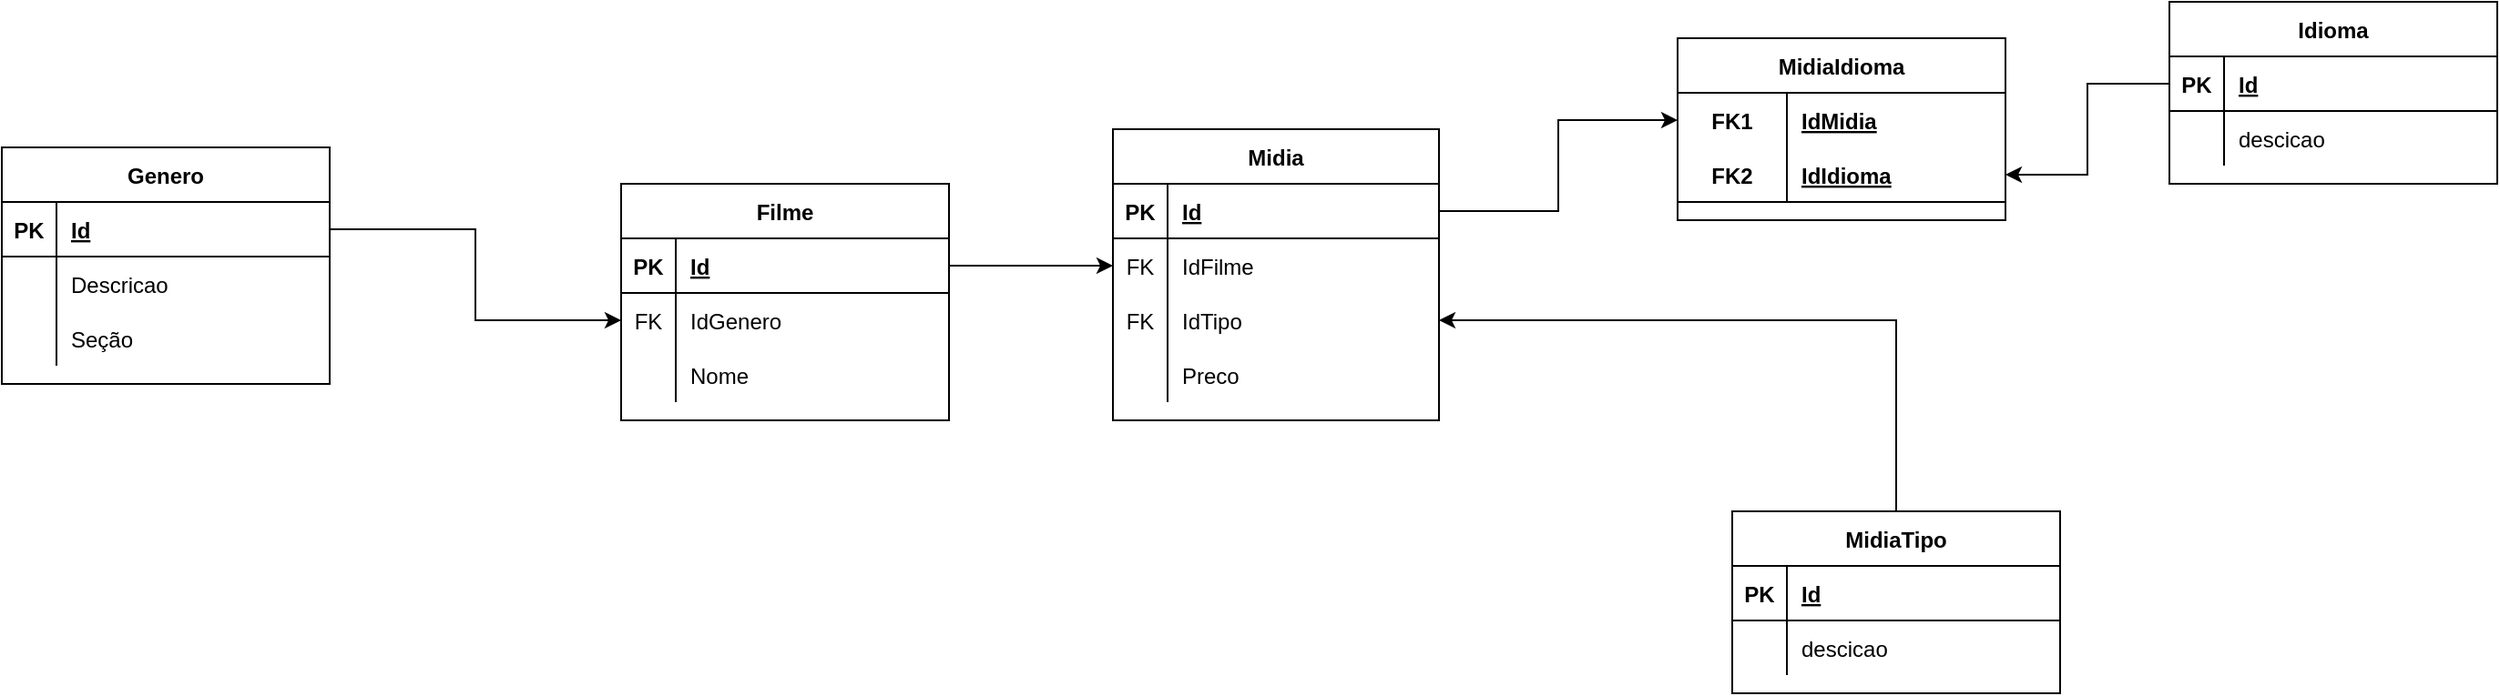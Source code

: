 <mxfile version="20.2.8" type="github">
  <diagram id="R2lEEEUBdFMjLlhIrx00" name="Page-1">
    <mxGraphModel dx="2317" dy="578" grid="1" gridSize="10" guides="1" tooltips="1" connect="1" arrows="1" fold="1" page="1" pageScale="1" pageWidth="850" pageHeight="1100" math="0" shadow="0" extFonts="Permanent Marker^https://fonts.googleapis.com/css?family=Permanent+Marker">
      <root>
        <mxCell id="0" />
        <mxCell id="1" parent="0" />
        <mxCell id="kWvHcHH5tB47yWkNWFi0-1" value="Filme" style="shape=table;startSize=30;container=1;collapsible=1;childLayout=tableLayout;fixedRows=1;rowLines=0;fontStyle=1;align=center;resizeLast=1;" vertex="1" parent="1">
          <mxGeometry x="240" y="160" width="180" height="130" as="geometry" />
        </mxCell>
        <mxCell id="kWvHcHH5tB47yWkNWFi0-2" value="" style="shape=tableRow;horizontal=0;startSize=0;swimlaneHead=0;swimlaneBody=0;fillColor=none;collapsible=0;dropTarget=0;points=[[0,0.5],[1,0.5]];portConstraint=eastwest;top=0;left=0;right=0;bottom=1;" vertex="1" parent="kWvHcHH5tB47yWkNWFi0-1">
          <mxGeometry y="30" width="180" height="30" as="geometry" />
        </mxCell>
        <mxCell id="kWvHcHH5tB47yWkNWFi0-3" value="PK" style="shape=partialRectangle;connectable=0;fillColor=none;top=0;left=0;bottom=0;right=0;fontStyle=1;overflow=hidden;" vertex="1" parent="kWvHcHH5tB47yWkNWFi0-2">
          <mxGeometry width="30" height="30" as="geometry">
            <mxRectangle width="30" height="30" as="alternateBounds" />
          </mxGeometry>
        </mxCell>
        <mxCell id="kWvHcHH5tB47yWkNWFi0-4" value="Id" style="shape=partialRectangle;connectable=0;fillColor=none;top=0;left=0;bottom=0;right=0;align=left;spacingLeft=6;fontStyle=5;overflow=hidden;" vertex="1" parent="kWvHcHH5tB47yWkNWFi0-2">
          <mxGeometry x="30" width="150" height="30" as="geometry">
            <mxRectangle width="150" height="30" as="alternateBounds" />
          </mxGeometry>
        </mxCell>
        <mxCell id="kWvHcHH5tB47yWkNWFi0-8" value="" style="shape=tableRow;horizontal=0;startSize=0;swimlaneHead=0;swimlaneBody=0;fillColor=none;collapsible=0;dropTarget=0;points=[[0,0.5],[1,0.5]];portConstraint=eastwest;top=0;left=0;right=0;bottom=0;" vertex="1" parent="kWvHcHH5tB47yWkNWFi0-1">
          <mxGeometry y="60" width="180" height="30" as="geometry" />
        </mxCell>
        <mxCell id="kWvHcHH5tB47yWkNWFi0-9" value="FK" style="shape=partialRectangle;connectable=0;fillColor=none;top=0;left=0;bottom=0;right=0;editable=1;overflow=hidden;" vertex="1" parent="kWvHcHH5tB47yWkNWFi0-8">
          <mxGeometry width="30" height="30" as="geometry">
            <mxRectangle width="30" height="30" as="alternateBounds" />
          </mxGeometry>
        </mxCell>
        <mxCell id="kWvHcHH5tB47yWkNWFi0-10" value="IdGenero" style="shape=partialRectangle;connectable=0;fillColor=none;top=0;left=0;bottom=0;right=0;align=left;spacingLeft=6;overflow=hidden;" vertex="1" parent="kWvHcHH5tB47yWkNWFi0-8">
          <mxGeometry x="30" width="150" height="30" as="geometry">
            <mxRectangle width="150" height="30" as="alternateBounds" />
          </mxGeometry>
        </mxCell>
        <mxCell id="kWvHcHH5tB47yWkNWFi0-5" value="" style="shape=tableRow;horizontal=0;startSize=0;swimlaneHead=0;swimlaneBody=0;fillColor=none;collapsible=0;dropTarget=0;points=[[0,0.5],[1,0.5]];portConstraint=eastwest;top=0;left=0;right=0;bottom=0;" vertex="1" parent="kWvHcHH5tB47yWkNWFi0-1">
          <mxGeometry y="90" width="180" height="30" as="geometry" />
        </mxCell>
        <mxCell id="kWvHcHH5tB47yWkNWFi0-6" value="" style="shape=partialRectangle;connectable=0;fillColor=none;top=0;left=0;bottom=0;right=0;editable=1;overflow=hidden;" vertex="1" parent="kWvHcHH5tB47yWkNWFi0-5">
          <mxGeometry width="30" height="30" as="geometry">
            <mxRectangle width="30" height="30" as="alternateBounds" />
          </mxGeometry>
        </mxCell>
        <mxCell id="kWvHcHH5tB47yWkNWFi0-7" value="Nome" style="shape=partialRectangle;connectable=0;fillColor=none;top=0;left=0;bottom=0;right=0;align=left;spacingLeft=6;overflow=hidden;" vertex="1" parent="kWvHcHH5tB47yWkNWFi0-5">
          <mxGeometry x="30" width="150" height="30" as="geometry">
            <mxRectangle width="150" height="30" as="alternateBounds" />
          </mxGeometry>
        </mxCell>
        <mxCell id="kWvHcHH5tB47yWkNWFi0-14" value="Midia" style="shape=table;startSize=30;container=1;collapsible=1;childLayout=tableLayout;fixedRows=1;rowLines=0;fontStyle=1;align=center;resizeLast=1;" vertex="1" parent="1">
          <mxGeometry x="510" y="130" width="179" height="160" as="geometry" />
        </mxCell>
        <mxCell id="kWvHcHH5tB47yWkNWFi0-15" value="" style="shape=tableRow;horizontal=0;startSize=0;swimlaneHead=0;swimlaneBody=0;fillColor=none;collapsible=0;dropTarget=0;points=[[0,0.5],[1,0.5]];portConstraint=eastwest;top=0;left=0;right=0;bottom=1;" vertex="1" parent="kWvHcHH5tB47yWkNWFi0-14">
          <mxGeometry y="30" width="179" height="30" as="geometry" />
        </mxCell>
        <mxCell id="kWvHcHH5tB47yWkNWFi0-16" value="PK" style="shape=partialRectangle;connectable=0;fillColor=none;top=0;left=0;bottom=0;right=0;fontStyle=1;overflow=hidden;" vertex="1" parent="kWvHcHH5tB47yWkNWFi0-15">
          <mxGeometry width="30" height="30" as="geometry">
            <mxRectangle width="30" height="30" as="alternateBounds" />
          </mxGeometry>
        </mxCell>
        <mxCell id="kWvHcHH5tB47yWkNWFi0-17" value="Id" style="shape=partialRectangle;connectable=0;fillColor=none;top=0;left=0;bottom=0;right=0;align=left;spacingLeft=6;fontStyle=5;overflow=hidden;" vertex="1" parent="kWvHcHH5tB47yWkNWFi0-15">
          <mxGeometry x="30" width="149" height="30" as="geometry">
            <mxRectangle width="149" height="30" as="alternateBounds" />
          </mxGeometry>
        </mxCell>
        <mxCell id="kWvHcHH5tB47yWkNWFi0-34" value="" style="shape=tableRow;horizontal=0;startSize=0;swimlaneHead=0;swimlaneBody=0;fillColor=none;collapsible=0;dropTarget=0;points=[[0,0.5],[1,0.5]];portConstraint=eastwest;top=0;left=0;right=0;bottom=0;fontSize=12;" vertex="1" parent="kWvHcHH5tB47yWkNWFi0-14">
          <mxGeometry y="60" width="179" height="30" as="geometry" />
        </mxCell>
        <mxCell id="kWvHcHH5tB47yWkNWFi0-35" value="FK" style="shape=partialRectangle;connectable=0;fillColor=none;top=0;left=0;bottom=0;right=0;fontStyle=0;overflow=hidden;fontSize=12;" vertex="1" parent="kWvHcHH5tB47yWkNWFi0-34">
          <mxGeometry width="30" height="30" as="geometry">
            <mxRectangle width="30" height="30" as="alternateBounds" />
          </mxGeometry>
        </mxCell>
        <mxCell id="kWvHcHH5tB47yWkNWFi0-36" value="IdFilme" style="shape=partialRectangle;connectable=0;fillColor=none;top=0;left=0;bottom=0;right=0;align=left;spacingLeft=6;fontStyle=0;overflow=hidden;fontSize=12;" vertex="1" parent="kWvHcHH5tB47yWkNWFi0-34">
          <mxGeometry x="30" width="149" height="30" as="geometry">
            <mxRectangle width="149" height="30" as="alternateBounds" />
          </mxGeometry>
        </mxCell>
        <mxCell id="kWvHcHH5tB47yWkNWFi0-21" value="" style="shape=tableRow;horizontal=0;startSize=0;swimlaneHead=0;swimlaneBody=0;fillColor=none;collapsible=0;dropTarget=0;points=[[0,0.5],[1,0.5]];portConstraint=eastwest;top=0;left=0;right=0;bottom=0;" vertex="1" parent="kWvHcHH5tB47yWkNWFi0-14">
          <mxGeometry y="90" width="179" height="30" as="geometry" />
        </mxCell>
        <mxCell id="kWvHcHH5tB47yWkNWFi0-22" value="FK" style="shape=partialRectangle;connectable=0;fillColor=none;top=0;left=0;bottom=0;right=0;editable=1;overflow=hidden;" vertex="1" parent="kWvHcHH5tB47yWkNWFi0-21">
          <mxGeometry width="30" height="30" as="geometry">
            <mxRectangle width="30" height="30" as="alternateBounds" />
          </mxGeometry>
        </mxCell>
        <mxCell id="kWvHcHH5tB47yWkNWFi0-23" value="IdTipo" style="shape=partialRectangle;connectable=0;fillColor=none;top=0;left=0;bottom=0;right=0;align=left;spacingLeft=6;overflow=hidden;" vertex="1" parent="kWvHcHH5tB47yWkNWFi0-21">
          <mxGeometry x="30" width="149" height="30" as="geometry">
            <mxRectangle width="149" height="30" as="alternateBounds" />
          </mxGeometry>
        </mxCell>
        <mxCell id="kWvHcHH5tB47yWkNWFi0-31" value="" style="shape=tableRow;horizontal=0;startSize=0;swimlaneHead=0;swimlaneBody=0;fillColor=none;collapsible=0;dropTarget=0;points=[[0,0.5],[1,0.5]];portConstraint=eastwest;top=0;left=0;right=0;bottom=0;fontSize=12;" vertex="1" parent="kWvHcHH5tB47yWkNWFi0-14">
          <mxGeometry y="120" width="179" height="30" as="geometry" />
        </mxCell>
        <mxCell id="kWvHcHH5tB47yWkNWFi0-32" value="" style="shape=partialRectangle;connectable=0;fillColor=none;top=0;left=0;bottom=0;right=0;editable=1;overflow=hidden;fontSize=12;" vertex="1" parent="kWvHcHH5tB47yWkNWFi0-31">
          <mxGeometry width="30" height="30" as="geometry">
            <mxRectangle width="30" height="30" as="alternateBounds" />
          </mxGeometry>
        </mxCell>
        <mxCell id="kWvHcHH5tB47yWkNWFi0-33" value="Preco" style="shape=partialRectangle;connectable=0;fillColor=none;top=0;left=0;bottom=0;right=0;align=left;spacingLeft=6;overflow=hidden;fontSize=12;" vertex="1" parent="kWvHcHH5tB47yWkNWFi0-31">
          <mxGeometry x="30" width="149" height="30" as="geometry">
            <mxRectangle width="149" height="30" as="alternateBounds" />
          </mxGeometry>
        </mxCell>
        <mxCell id="kWvHcHH5tB47yWkNWFi0-37" style="edgeStyle=orthogonalEdgeStyle;rounded=0;orthogonalLoop=1;jettySize=auto;html=1;entryX=0;entryY=0.5;entryDx=0;entryDy=0;fontSize=12;" edge="1" parent="1" source="kWvHcHH5tB47yWkNWFi0-2" target="kWvHcHH5tB47yWkNWFi0-34">
          <mxGeometry relative="1" as="geometry" />
        </mxCell>
        <mxCell id="kWvHcHH5tB47yWkNWFi0-66" value="Idioma" style="shape=table;startSize=30;container=1;collapsible=1;childLayout=tableLayout;fixedRows=1;rowLines=0;fontStyle=1;align=center;resizeLast=1;fontSize=12;" vertex="1" parent="1">
          <mxGeometry x="1090" y="60" width="180" height="100" as="geometry" />
        </mxCell>
        <mxCell id="kWvHcHH5tB47yWkNWFi0-67" value="" style="shape=tableRow;horizontal=0;startSize=0;swimlaneHead=0;swimlaneBody=0;fillColor=none;collapsible=0;dropTarget=0;points=[[0,0.5],[1,0.5]];portConstraint=eastwest;top=0;left=0;right=0;bottom=1;fontSize=12;" vertex="1" parent="kWvHcHH5tB47yWkNWFi0-66">
          <mxGeometry y="30" width="180" height="30" as="geometry" />
        </mxCell>
        <mxCell id="kWvHcHH5tB47yWkNWFi0-68" value="PK" style="shape=partialRectangle;connectable=0;fillColor=none;top=0;left=0;bottom=0;right=0;fontStyle=1;overflow=hidden;fontSize=12;" vertex="1" parent="kWvHcHH5tB47yWkNWFi0-67">
          <mxGeometry width="30" height="30" as="geometry">
            <mxRectangle width="30" height="30" as="alternateBounds" />
          </mxGeometry>
        </mxCell>
        <mxCell id="kWvHcHH5tB47yWkNWFi0-69" value="Id" style="shape=partialRectangle;connectable=0;fillColor=none;top=0;left=0;bottom=0;right=0;align=left;spacingLeft=6;fontStyle=5;overflow=hidden;fontSize=12;" vertex="1" parent="kWvHcHH5tB47yWkNWFi0-67">
          <mxGeometry x="30" width="150" height="30" as="geometry">
            <mxRectangle width="150" height="30" as="alternateBounds" />
          </mxGeometry>
        </mxCell>
        <mxCell id="kWvHcHH5tB47yWkNWFi0-70" value="" style="shape=tableRow;horizontal=0;startSize=0;swimlaneHead=0;swimlaneBody=0;fillColor=none;collapsible=0;dropTarget=0;points=[[0,0.5],[1,0.5]];portConstraint=eastwest;top=0;left=0;right=0;bottom=0;fontSize=12;" vertex="1" parent="kWvHcHH5tB47yWkNWFi0-66">
          <mxGeometry y="60" width="180" height="30" as="geometry" />
        </mxCell>
        <mxCell id="kWvHcHH5tB47yWkNWFi0-71" value="" style="shape=partialRectangle;connectable=0;fillColor=none;top=0;left=0;bottom=0;right=0;editable=1;overflow=hidden;fontSize=12;" vertex="1" parent="kWvHcHH5tB47yWkNWFi0-70">
          <mxGeometry width="30" height="30" as="geometry">
            <mxRectangle width="30" height="30" as="alternateBounds" />
          </mxGeometry>
        </mxCell>
        <mxCell id="kWvHcHH5tB47yWkNWFi0-72" value="descicao" style="shape=partialRectangle;connectable=0;fillColor=none;top=0;left=0;bottom=0;right=0;align=left;spacingLeft=6;overflow=hidden;fontSize=12;" vertex="1" parent="kWvHcHH5tB47yWkNWFi0-70">
          <mxGeometry x="30" width="150" height="30" as="geometry">
            <mxRectangle width="150" height="30" as="alternateBounds" />
          </mxGeometry>
        </mxCell>
        <mxCell id="kWvHcHH5tB47yWkNWFi0-102" style="edgeStyle=orthogonalEdgeStyle;rounded=0;orthogonalLoop=1;jettySize=auto;html=1;entryX=1;entryY=0.5;entryDx=0;entryDy=0;fontSize=12;" edge="1" parent="1" source="kWvHcHH5tB47yWkNWFi0-80" target="kWvHcHH5tB47yWkNWFi0-21">
          <mxGeometry relative="1" as="geometry" />
        </mxCell>
        <mxCell id="kWvHcHH5tB47yWkNWFi0-80" value="MidiaTipo" style="shape=table;startSize=30;container=1;collapsible=1;childLayout=tableLayout;fixedRows=1;rowLines=0;fontStyle=1;align=center;resizeLast=1;fontSize=12;" vertex="1" parent="1">
          <mxGeometry x="850" y="340" width="180" height="100" as="geometry" />
        </mxCell>
        <mxCell id="kWvHcHH5tB47yWkNWFi0-81" value="" style="shape=tableRow;horizontal=0;startSize=0;swimlaneHead=0;swimlaneBody=0;fillColor=none;collapsible=0;dropTarget=0;points=[[0,0.5],[1,0.5]];portConstraint=eastwest;top=0;left=0;right=0;bottom=1;fontSize=12;" vertex="1" parent="kWvHcHH5tB47yWkNWFi0-80">
          <mxGeometry y="30" width="180" height="30" as="geometry" />
        </mxCell>
        <mxCell id="kWvHcHH5tB47yWkNWFi0-82" value="PK" style="shape=partialRectangle;connectable=0;fillColor=none;top=0;left=0;bottom=0;right=0;fontStyle=1;overflow=hidden;fontSize=12;" vertex="1" parent="kWvHcHH5tB47yWkNWFi0-81">
          <mxGeometry width="30" height="30" as="geometry">
            <mxRectangle width="30" height="30" as="alternateBounds" />
          </mxGeometry>
        </mxCell>
        <mxCell id="kWvHcHH5tB47yWkNWFi0-83" value="Id" style="shape=partialRectangle;connectable=0;fillColor=none;top=0;left=0;bottom=0;right=0;align=left;spacingLeft=6;fontStyle=5;overflow=hidden;fontSize=12;" vertex="1" parent="kWvHcHH5tB47yWkNWFi0-81">
          <mxGeometry x="30" width="150" height="30" as="geometry">
            <mxRectangle width="150" height="30" as="alternateBounds" />
          </mxGeometry>
        </mxCell>
        <mxCell id="kWvHcHH5tB47yWkNWFi0-84" value="" style="shape=tableRow;horizontal=0;startSize=0;swimlaneHead=0;swimlaneBody=0;fillColor=none;collapsible=0;dropTarget=0;points=[[0,0.5],[1,0.5]];portConstraint=eastwest;top=0;left=0;right=0;bottom=0;fontSize=12;" vertex="1" parent="kWvHcHH5tB47yWkNWFi0-80">
          <mxGeometry y="60" width="180" height="30" as="geometry" />
        </mxCell>
        <mxCell id="kWvHcHH5tB47yWkNWFi0-85" value="" style="shape=partialRectangle;connectable=0;fillColor=none;top=0;left=0;bottom=0;right=0;editable=1;overflow=hidden;fontSize=12;" vertex="1" parent="kWvHcHH5tB47yWkNWFi0-84">
          <mxGeometry width="30" height="30" as="geometry">
            <mxRectangle width="30" height="30" as="alternateBounds" />
          </mxGeometry>
        </mxCell>
        <mxCell id="kWvHcHH5tB47yWkNWFi0-86" value="descicao" style="shape=partialRectangle;connectable=0;fillColor=none;top=0;left=0;bottom=0;right=0;align=left;spacingLeft=6;overflow=hidden;fontSize=12;" vertex="1" parent="kWvHcHH5tB47yWkNWFi0-84">
          <mxGeometry x="30" width="150" height="30" as="geometry">
            <mxRectangle width="150" height="30" as="alternateBounds" />
          </mxGeometry>
        </mxCell>
        <mxCell id="kWvHcHH5tB47yWkNWFi0-87" value="MidiaIdioma" style="shape=table;startSize=30;container=1;collapsible=1;childLayout=tableLayout;fixedRows=1;rowLines=0;fontStyle=1;align=center;resizeLast=1;fontSize=12;" vertex="1" parent="1">
          <mxGeometry x="820" y="80" width="180" height="100" as="geometry" />
        </mxCell>
        <mxCell id="kWvHcHH5tB47yWkNWFi0-88" value="" style="shape=tableRow;horizontal=0;startSize=0;swimlaneHead=0;swimlaneBody=0;fillColor=none;collapsible=0;dropTarget=0;points=[[0,0.5],[1,0.5]];portConstraint=eastwest;top=0;left=0;right=0;bottom=0;fontSize=12;" vertex="1" parent="kWvHcHH5tB47yWkNWFi0-87">
          <mxGeometry y="30" width="180" height="30" as="geometry" />
        </mxCell>
        <mxCell id="kWvHcHH5tB47yWkNWFi0-89" value="FK1" style="shape=partialRectangle;connectable=0;fillColor=none;top=0;left=0;bottom=0;right=0;fontStyle=1;overflow=hidden;fontSize=12;" vertex="1" parent="kWvHcHH5tB47yWkNWFi0-88">
          <mxGeometry width="60" height="30" as="geometry">
            <mxRectangle width="60" height="30" as="alternateBounds" />
          </mxGeometry>
        </mxCell>
        <mxCell id="kWvHcHH5tB47yWkNWFi0-90" value="IdMidia" style="shape=partialRectangle;connectable=0;fillColor=none;top=0;left=0;bottom=0;right=0;align=left;spacingLeft=6;fontStyle=5;overflow=hidden;fontSize=12;" vertex="1" parent="kWvHcHH5tB47yWkNWFi0-88">
          <mxGeometry x="60" width="120" height="30" as="geometry">
            <mxRectangle width="120" height="30" as="alternateBounds" />
          </mxGeometry>
        </mxCell>
        <mxCell id="kWvHcHH5tB47yWkNWFi0-91" value="" style="shape=tableRow;horizontal=0;startSize=0;swimlaneHead=0;swimlaneBody=0;fillColor=none;collapsible=0;dropTarget=0;points=[[0,0.5],[1,0.5]];portConstraint=eastwest;top=0;left=0;right=0;bottom=1;fontSize=12;" vertex="1" parent="kWvHcHH5tB47yWkNWFi0-87">
          <mxGeometry y="60" width="180" height="30" as="geometry" />
        </mxCell>
        <mxCell id="kWvHcHH5tB47yWkNWFi0-92" value="FK2" style="shape=partialRectangle;connectable=0;fillColor=none;top=0;left=0;bottom=0;right=0;fontStyle=1;overflow=hidden;fontSize=12;" vertex="1" parent="kWvHcHH5tB47yWkNWFi0-91">
          <mxGeometry width="60" height="30" as="geometry">
            <mxRectangle width="60" height="30" as="alternateBounds" />
          </mxGeometry>
        </mxCell>
        <mxCell id="kWvHcHH5tB47yWkNWFi0-93" value="IdIdioma" style="shape=partialRectangle;connectable=0;fillColor=none;top=0;left=0;bottom=0;right=0;align=left;spacingLeft=6;fontStyle=5;overflow=hidden;fontSize=12;" vertex="1" parent="kWvHcHH5tB47yWkNWFi0-91">
          <mxGeometry x="60" width="120" height="30" as="geometry">
            <mxRectangle width="120" height="30" as="alternateBounds" />
          </mxGeometry>
        </mxCell>
        <mxCell id="kWvHcHH5tB47yWkNWFi0-100" style="edgeStyle=orthogonalEdgeStyle;rounded=0;orthogonalLoop=1;jettySize=auto;html=1;fontSize=12;" edge="1" parent="1" source="kWvHcHH5tB47yWkNWFi0-67" target="kWvHcHH5tB47yWkNWFi0-91">
          <mxGeometry relative="1" as="geometry" />
        </mxCell>
        <mxCell id="kWvHcHH5tB47yWkNWFi0-101" style="edgeStyle=orthogonalEdgeStyle;rounded=0;orthogonalLoop=1;jettySize=auto;html=1;fontSize=12;" edge="1" parent="1" source="kWvHcHH5tB47yWkNWFi0-15" target="kWvHcHH5tB47yWkNWFi0-88">
          <mxGeometry relative="1" as="geometry" />
        </mxCell>
        <mxCell id="kWvHcHH5tB47yWkNWFi0-103" value="Genero" style="shape=table;startSize=30;container=1;collapsible=1;childLayout=tableLayout;fixedRows=1;rowLines=0;fontStyle=1;align=center;resizeLast=1;fontSize=12;" vertex="1" parent="1">
          <mxGeometry x="-100" y="140" width="180" height="130" as="geometry" />
        </mxCell>
        <mxCell id="kWvHcHH5tB47yWkNWFi0-104" value="" style="shape=tableRow;horizontal=0;startSize=0;swimlaneHead=0;swimlaneBody=0;fillColor=none;collapsible=0;dropTarget=0;points=[[0,0.5],[1,0.5]];portConstraint=eastwest;top=0;left=0;right=0;bottom=1;fontSize=12;" vertex="1" parent="kWvHcHH5tB47yWkNWFi0-103">
          <mxGeometry y="30" width="180" height="30" as="geometry" />
        </mxCell>
        <mxCell id="kWvHcHH5tB47yWkNWFi0-105" value="PK" style="shape=partialRectangle;connectable=0;fillColor=none;top=0;left=0;bottom=0;right=0;fontStyle=1;overflow=hidden;fontSize=12;" vertex="1" parent="kWvHcHH5tB47yWkNWFi0-104">
          <mxGeometry width="30" height="30" as="geometry">
            <mxRectangle width="30" height="30" as="alternateBounds" />
          </mxGeometry>
        </mxCell>
        <mxCell id="kWvHcHH5tB47yWkNWFi0-106" value="Id" style="shape=partialRectangle;connectable=0;fillColor=none;top=0;left=0;bottom=0;right=0;align=left;spacingLeft=6;fontStyle=5;overflow=hidden;fontSize=12;" vertex="1" parent="kWvHcHH5tB47yWkNWFi0-104">
          <mxGeometry x="30" width="150" height="30" as="geometry">
            <mxRectangle width="150" height="30" as="alternateBounds" />
          </mxGeometry>
        </mxCell>
        <mxCell id="kWvHcHH5tB47yWkNWFi0-107" value="" style="shape=tableRow;horizontal=0;startSize=0;swimlaneHead=0;swimlaneBody=0;fillColor=none;collapsible=0;dropTarget=0;points=[[0,0.5],[1,0.5]];portConstraint=eastwest;top=0;left=0;right=0;bottom=0;fontSize=12;" vertex="1" parent="kWvHcHH5tB47yWkNWFi0-103">
          <mxGeometry y="60" width="180" height="30" as="geometry" />
        </mxCell>
        <mxCell id="kWvHcHH5tB47yWkNWFi0-108" value="" style="shape=partialRectangle;connectable=0;fillColor=none;top=0;left=0;bottom=0;right=0;editable=1;overflow=hidden;fontSize=12;" vertex="1" parent="kWvHcHH5tB47yWkNWFi0-107">
          <mxGeometry width="30" height="30" as="geometry">
            <mxRectangle width="30" height="30" as="alternateBounds" />
          </mxGeometry>
        </mxCell>
        <mxCell id="kWvHcHH5tB47yWkNWFi0-109" value="Descricao" style="shape=partialRectangle;connectable=0;fillColor=none;top=0;left=0;bottom=0;right=0;align=left;spacingLeft=6;overflow=hidden;fontSize=12;" vertex="1" parent="kWvHcHH5tB47yWkNWFi0-107">
          <mxGeometry x="30" width="150" height="30" as="geometry">
            <mxRectangle width="150" height="30" as="alternateBounds" />
          </mxGeometry>
        </mxCell>
        <mxCell id="kWvHcHH5tB47yWkNWFi0-24" value="" style="shape=tableRow;horizontal=0;startSize=0;swimlaneHead=0;swimlaneBody=0;fillColor=none;collapsible=0;dropTarget=0;points=[[0,0.5],[1,0.5]];portConstraint=eastwest;top=0;left=0;right=0;bottom=0;" vertex="1" parent="kWvHcHH5tB47yWkNWFi0-103">
          <mxGeometry y="90" width="180" height="30" as="geometry" />
        </mxCell>
        <mxCell id="kWvHcHH5tB47yWkNWFi0-25" value="" style="shape=partialRectangle;connectable=0;fillColor=none;top=0;left=0;bottom=0;right=0;editable=1;overflow=hidden;" vertex="1" parent="kWvHcHH5tB47yWkNWFi0-24">
          <mxGeometry width="30" height="30" as="geometry">
            <mxRectangle width="30" height="30" as="alternateBounds" />
          </mxGeometry>
        </mxCell>
        <mxCell id="kWvHcHH5tB47yWkNWFi0-26" value="Seção" style="shape=partialRectangle;connectable=0;fillColor=none;top=0;left=0;bottom=0;right=0;align=left;spacingLeft=6;overflow=hidden;" vertex="1" parent="kWvHcHH5tB47yWkNWFi0-24">
          <mxGeometry x="30" width="150" height="30" as="geometry">
            <mxRectangle width="150" height="30" as="alternateBounds" />
          </mxGeometry>
        </mxCell>
        <mxCell id="kWvHcHH5tB47yWkNWFi0-116" style="edgeStyle=orthogonalEdgeStyle;rounded=0;orthogonalLoop=1;jettySize=auto;html=1;fontSize=12;" edge="1" parent="1" source="kWvHcHH5tB47yWkNWFi0-104" target="kWvHcHH5tB47yWkNWFi0-8">
          <mxGeometry relative="1" as="geometry" />
        </mxCell>
      </root>
    </mxGraphModel>
  </diagram>
</mxfile>
